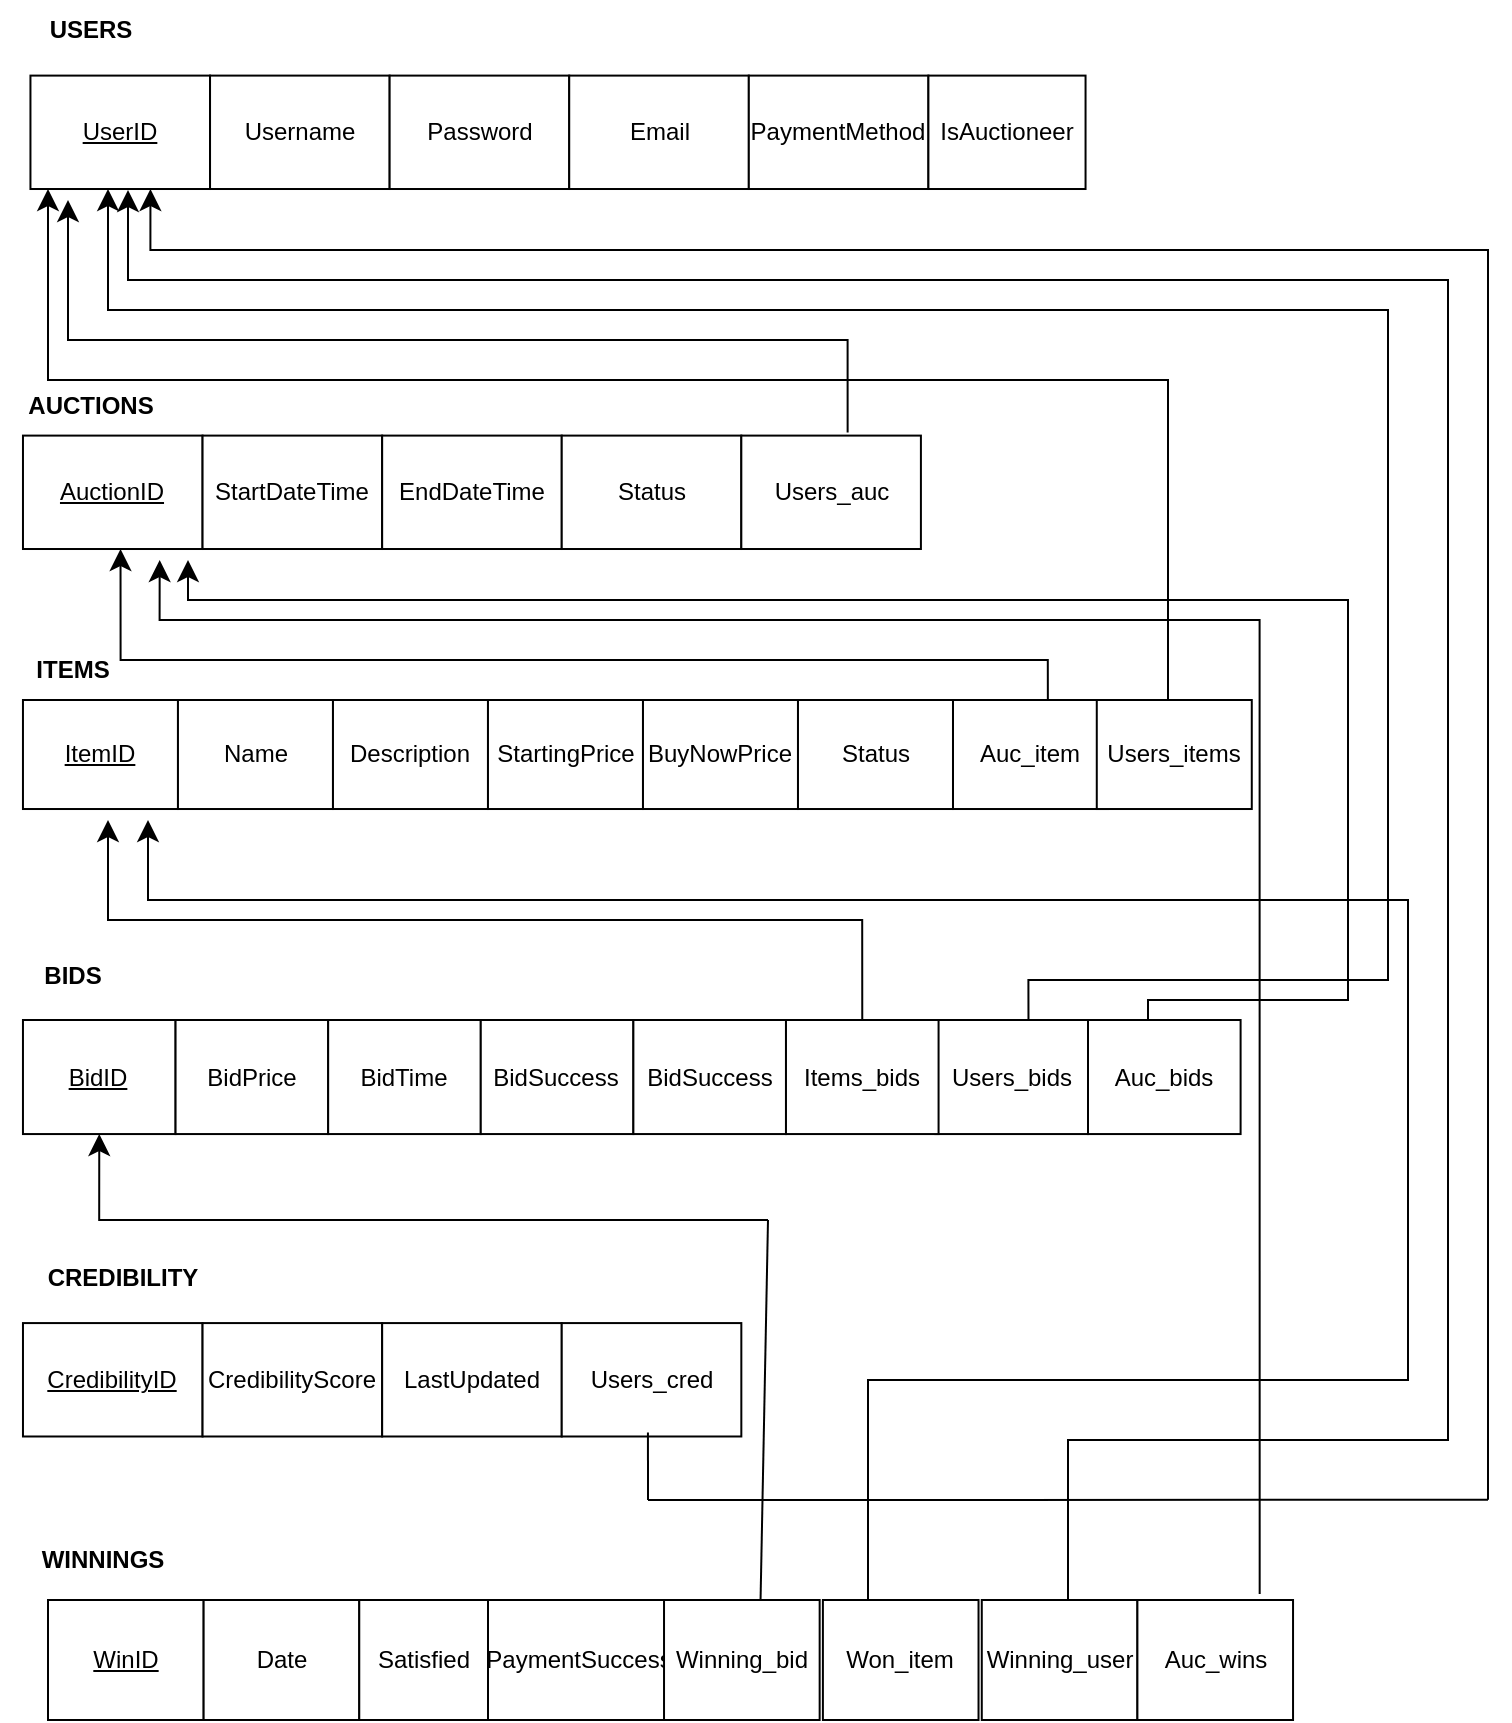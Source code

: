 <mxfile version="24.8.4">
  <diagram name="Page-1" id="BnYVNKoPdC0fC8qjrAS4">
    <mxGraphModel dx="954" dy="605" grid="1" gridSize="10" guides="1" tooltips="1" connect="1" arrows="1" fold="1" page="1" pageScale="1" pageWidth="850" pageHeight="1100" math="0" shadow="0">
      <root>
        <mxCell id="0" />
        <mxCell id="1" parent="0" />
        <mxCell id="_s3bPg3lB8pmkuJawsRT-1" value="&lt;u&gt;UserID&lt;/u&gt;" style="rounded=0;whiteSpace=wrap;html=1;container=0;" parent="1" vertex="1">
          <mxGeometry x="41.224" y="67.802" width="89.796" height="56.703" as="geometry" />
        </mxCell>
        <mxCell id="_s3bPg3lB8pmkuJawsRT-2" value="Username" style="rounded=0;whiteSpace=wrap;html=1;container=0;" parent="1" vertex="1">
          <mxGeometry x="131.02" y="67.802" width="89.796" height="56.703" as="geometry" />
        </mxCell>
        <mxCell id="_s3bPg3lB8pmkuJawsRT-3" value="Password" style="rounded=0;whiteSpace=wrap;html=1;container=0;" parent="1" vertex="1">
          <mxGeometry x="220.816" y="67.802" width="89.796" height="56.703" as="geometry" />
        </mxCell>
        <mxCell id="_s3bPg3lB8pmkuJawsRT-4" value="Email" style="rounded=0;whiteSpace=wrap;html=1;container=0;" parent="1" vertex="1">
          <mxGeometry x="310.612" y="67.802" width="89.796" height="56.703" as="geometry" />
        </mxCell>
        <mxCell id="_s3bPg3lB8pmkuJawsRT-5" value="PaymentMethod" style="rounded=0;whiteSpace=wrap;html=1;container=0;" parent="1" vertex="1">
          <mxGeometry x="400.408" y="67.802" width="89.796" height="56.703" as="geometry" />
        </mxCell>
        <mxCell id="_s3bPg3lB8pmkuJawsRT-6" value="IsAuctioneer" style="rounded=0;whiteSpace=wrap;html=1;container=0;" parent="1" vertex="1">
          <mxGeometry x="490.204" y="67.802" width="78.571" height="56.703" as="geometry" />
        </mxCell>
        <mxCell id="_s3bPg3lB8pmkuJawsRT-7" value="&lt;b&gt;USERS&lt;/b&gt;" style="text;html=1;align=center;verticalAlign=middle;resizable=0;points=[];autosize=1;strokeColor=none;fillColor=none;container=0;" parent="1" vertex="1">
          <mxGeometry x="41.224" y="30" width="60" height="30" as="geometry" />
        </mxCell>
        <mxCell id="_s3bPg3lB8pmkuJawsRT-14" value="&lt;b&gt;ITEMS&lt;/b&gt;" style="text;html=1;align=center;verticalAlign=middle;resizable=0;points=[];autosize=1;strokeColor=none;fillColor=none;container=0;" parent="1" vertex="1">
          <mxGeometry x="32.484" y="350.0" width="60" height="30" as="geometry" />
        </mxCell>
        <mxCell id="_s3bPg3lB8pmkuJawsRT-24" value="&lt;b&gt;BIDS&lt;/b&gt;" style="text;html=1;align=center;verticalAlign=middle;resizable=0;points=[];autosize=1;strokeColor=none;fillColor=none;container=0;" parent="1" vertex="1">
          <mxGeometry x="37.483" y="502.527" width="50" height="30" as="geometry" />
        </mxCell>
        <mxCell id="_s3bPg3lB8pmkuJawsRT-25" value="&lt;u&gt;CredibilityID&lt;/u&gt;" style="rounded=0;whiteSpace=wrap;html=1;container=0;" parent="1" vertex="1">
          <mxGeometry x="37.483" y="691.538" width="89.796" height="56.703" as="geometry" />
        </mxCell>
        <mxCell id="_s3bPg3lB8pmkuJawsRT-26" value="CredibilityScore" style="rounded=0;whiteSpace=wrap;html=1;container=0;" parent="1" vertex="1">
          <mxGeometry x="127.279" y="691.538" width="89.796" height="56.703" as="geometry" />
        </mxCell>
        <mxCell id="_s3bPg3lB8pmkuJawsRT-27" value="LastUpdated" style="rounded=0;whiteSpace=wrap;html=1;container=0;" parent="1" vertex="1">
          <mxGeometry x="217.075" y="691.538" width="89.796" height="56.703" as="geometry" />
        </mxCell>
        <mxCell id="_s3bPg3lB8pmkuJawsRT-28" value="&lt;b&gt;CREDIBILITY&lt;/b&gt;" style="text;html=1;align=center;verticalAlign=middle;resizable=0;points=[];autosize=1;strokeColor=none;fillColor=none;container=0;" parent="1" vertex="1">
          <mxGeometry x="37.483" y="653.736" width="100" height="30" as="geometry" />
        </mxCell>
        <mxCell id="_s3bPg3lB8pmkuJawsRT-33" value="&lt;b&gt;WINNINGS&lt;/b&gt;" style="text;html=1;align=center;verticalAlign=middle;resizable=0;points=[];autosize=1;strokeColor=none;fillColor=none;container=0;" parent="1" vertex="1">
          <mxGeometry x="37.483" y="795.495" width="80" height="30" as="geometry" />
        </mxCell>
        <mxCell id="_s3bPg3lB8pmkuJawsRT-39" value="Users_cred" style="rounded=0;whiteSpace=wrap;html=1;container=0;" parent="1" vertex="1">
          <mxGeometry x="306.871" y="691.538" width="89.796" height="56.703" as="geometry" />
        </mxCell>
        <mxCell id="_s3bPg3lB8pmkuJawsRT-42" value="" style="group" parent="1" vertex="1" connectable="0">
          <mxGeometry x="410" y="640" height="70" as="geometry" />
        </mxCell>
        <mxCell id="_s3bPg3lB8pmkuJawsRT-37" value="" style="edgeStyle=segmentEdgeStyle;endArrow=classic;html=1;curved=0;rounded=0;endSize=8;startSize=8;entryX=0.5;entryY=1;entryDx=0;entryDy=0;" parent="_s3bPg3lB8pmkuJawsRT-42" target="_s3bPg3lB8pmkuJawsRT-20" edge="1">
          <mxGeometry width="50" height="50" relative="1" as="geometry">
            <mxPoint as="sourcePoint" />
            <mxPoint x="-37.415" y="795.969" as="targetPoint" />
          </mxGeometry>
        </mxCell>
        <mxCell id="_s3bPg3lB8pmkuJawsRT-54" value="&lt;u&gt;AuctionID&lt;/u&gt;" style="rounded=0;whiteSpace=wrap;html=1;container=0;" parent="1" vertex="1">
          <mxGeometry x="37.484" y="247.801" width="89.796" height="56.703" as="geometry" />
        </mxCell>
        <mxCell id="_s3bPg3lB8pmkuJawsRT-55" value="StartDateTime" style="rounded=0;whiteSpace=wrap;html=1;container=0;" parent="1" vertex="1">
          <mxGeometry x="127.28" y="247.801" width="89.796" height="56.703" as="geometry" />
        </mxCell>
        <mxCell id="_s3bPg3lB8pmkuJawsRT-56" value="EndDateTime" style="rounded=0;whiteSpace=wrap;html=1;container=0;" parent="1" vertex="1">
          <mxGeometry x="217.076" y="247.801" width="89.796" height="56.703" as="geometry" />
        </mxCell>
        <mxCell id="_s3bPg3lB8pmkuJawsRT-57" value="Status" style="rounded=0;whiteSpace=wrap;html=1;container=0;" parent="1" vertex="1">
          <mxGeometry x="306.872" y="247.801" width="89.796" height="56.703" as="geometry" />
        </mxCell>
        <mxCell id="_s3bPg3lB8pmkuJawsRT-58" value="&lt;b&gt;AUCTIONS&lt;/b&gt;" style="text;html=1;align=center;verticalAlign=middle;resizable=0;points=[];autosize=1;strokeColor=none;fillColor=none;container=0;" parent="1" vertex="1">
          <mxGeometry x="26.22" y="217.799" width="90" height="30" as="geometry" />
        </mxCell>
        <mxCell id="_s3bPg3lB8pmkuJawsRT-43" value="" style="edgeStyle=segmentEdgeStyle;endArrow=classic;html=1;curved=0;rounded=0;endSize=8;startSize=8;" parent="1" edge="1">
          <mxGeometry width="50" height="50" relative="1" as="geometry">
            <mxPoint x="770" y="194" as="sourcePoint" />
            <mxPoint x="101.22" y="124.51" as="targetPoint" />
            <Array as="points">
              <mxPoint x="770" y="194" />
              <mxPoint x="770" y="155" />
              <mxPoint x="101" y="155" />
            </Array>
          </mxGeometry>
        </mxCell>
        <mxCell id="_s3bPg3lB8pmkuJawsRT-44" value="" style="endArrow=none;html=1;rounded=0;" parent="1" edge="1">
          <mxGeometry width="50" height="50" relative="1" as="geometry">
            <mxPoint x="770" y="779.89" as="sourcePoint" />
            <mxPoint x="770" y="190" as="targetPoint" />
          </mxGeometry>
        </mxCell>
        <mxCell id="_s3bPg3lB8pmkuJawsRT-45" value="" style="endArrow=none;html=1;rounded=0;" parent="1" edge="1">
          <mxGeometry width="50" height="50" relative="1" as="geometry">
            <mxPoint x="350" y="780" as="sourcePoint" />
            <mxPoint x="770" y="779.89" as="targetPoint" />
          </mxGeometry>
        </mxCell>
        <mxCell id="_s3bPg3lB8pmkuJawsRT-46" value="" style="endArrow=none;html=1;rounded=0;entryX=0.48;entryY=0.965;entryDx=0;entryDy=0;entryPerimeter=0;" parent="1" target="_s3bPg3lB8pmkuJawsRT-39" edge="1">
          <mxGeometry width="50" height="50" relative="1" as="geometry">
            <mxPoint x="350" y="780" as="sourcePoint" />
            <mxPoint x="420" y="749.89" as="targetPoint" />
          </mxGeometry>
        </mxCell>
        <mxCell id="_s3bPg3lB8pmkuJawsRT-65" value="" style="edgeStyle=segmentEdgeStyle;endArrow=classic;html=1;curved=0;rounded=0;endSize=8;startSize=8;exitX=0.612;exitY=-0.01;exitDx=0;exitDy=0;exitPerimeter=0;" parent="1" source="_s3bPg3lB8pmkuJawsRT-64" edge="1">
          <mxGeometry width="50" height="50" relative="1" as="geometry">
            <mxPoint x="630" y="344" as="sourcePoint" />
            <mxPoint x="86.26" y="304.5" as="targetPoint" />
            <Array as="points">
              <mxPoint x="550" y="360" />
              <mxPoint x="86" y="360" />
            </Array>
          </mxGeometry>
        </mxCell>
        <mxCell id="_s3bPg3lB8pmkuJawsRT-69" value="" style="edgeStyle=segmentEdgeStyle;endArrow=classic;html=1;curved=0;rounded=0;endSize=8;startSize=8;exitX=0.61;exitY=0.016;exitDx=0;exitDy=0;exitPerimeter=0;" parent="1" source="_s3bPg3lB8pmkuJawsRT-68" edge="1">
          <mxGeometry width="50" height="50" relative="1" as="geometry">
            <mxPoint x="570" y="540" as="sourcePoint" />
            <mxPoint x="80" y="124.51" as="targetPoint" />
            <Array as="points">
              <mxPoint x="540" y="520" />
              <mxPoint x="720" y="520" />
              <mxPoint x="720" y="185" />
              <mxPoint x="80" y="185" />
            </Array>
          </mxGeometry>
        </mxCell>
        <mxCell id="_s3bPg3lB8pmkuJawsRT-8" value="&lt;u&gt;ItemID&lt;/u&gt;" style="rounded=0;whiteSpace=wrap;html=1;container=0;" parent="1" vertex="1">
          <mxGeometry x="37.48" y="380" width="77.502" height="54.51" as="geometry" />
        </mxCell>
        <mxCell id="_s3bPg3lB8pmkuJawsRT-9" value="Name" style="rounded=0;whiteSpace=wrap;html=1;container=0;" parent="1" vertex="1">
          <mxGeometry x="114.982" y="380" width="77.502" height="54.51" as="geometry" />
        </mxCell>
        <mxCell id="_s3bPg3lB8pmkuJawsRT-10" value="Description" style="rounded=0;whiteSpace=wrap;html=1;container=0;" parent="1" vertex="1">
          <mxGeometry x="192.485" y="380" width="77.502" height="54.51" as="geometry" />
        </mxCell>
        <mxCell id="_s3bPg3lB8pmkuJawsRT-11" value="StartingPrice" style="rounded=0;whiteSpace=wrap;html=1;container=0;" parent="1" vertex="1">
          <mxGeometry x="269.987" y="380" width="77.502" height="54.51" as="geometry" />
        </mxCell>
        <mxCell id="_s3bPg3lB8pmkuJawsRT-12" value="BuyNowPrice" style="rounded=0;whiteSpace=wrap;html=1;container=0;" parent="1" vertex="1">
          <mxGeometry x="347.489" y="380" width="77.502" height="54.51" as="geometry" />
        </mxCell>
        <mxCell id="_s3bPg3lB8pmkuJawsRT-13" value="Status" style="rounded=0;whiteSpace=wrap;html=1;container=0;" parent="1" vertex="1">
          <mxGeometry x="424.992" y="380" width="77.502" height="54.51" as="geometry" />
        </mxCell>
        <mxCell id="_s3bPg3lB8pmkuJawsRT-64" value="Auc_item" style="rounded=0;whiteSpace=wrap;html=1;container=0;" parent="1" vertex="1">
          <mxGeometry x="502.498" y="380" width="77.502" height="54.51" as="geometry" />
        </mxCell>
        <mxCell id="_s3bPg3lB8pmkuJawsRT-85" value="Users_items" style="rounded=0;whiteSpace=wrap;html=1;container=0;" parent="1" vertex="1">
          <mxGeometry x="574.388" y="380" width="77.502" height="54.51" as="geometry" />
        </mxCell>
        <mxCell id="_s3bPg3lB8pmkuJawsRT-87" value="" style="edgeStyle=segmentEdgeStyle;endArrow=classic;html=1;curved=0;rounded=0;endSize=8;startSize=8;exitX=0.5;exitY=0;exitDx=0;exitDy=0;" parent="1" source="_s3bPg3lB8pmkuJawsRT-85" edge="1">
          <mxGeometry width="50" height="50" relative="1" as="geometry">
            <mxPoint x="610" y="220" as="sourcePoint" />
            <mxPoint x="50" y="124.51" as="targetPoint" />
            <Array as="points">
              <mxPoint x="610" y="380" />
              <mxPoint x="610" y="220" />
              <mxPoint x="50" y="220" />
            </Array>
          </mxGeometry>
        </mxCell>
        <mxCell id="_s3bPg3lB8pmkuJawsRT-88" value="Users_auc" style="rounded=0;whiteSpace=wrap;html=1;container=0;" parent="1" vertex="1">
          <mxGeometry x="396.662" y="247.801" width="89.796" height="56.703" as="geometry" />
        </mxCell>
        <mxCell id="_s3bPg3lB8pmkuJawsRT-89" value="" style="edgeStyle=segmentEdgeStyle;endArrow=classic;html=1;curved=0;rounded=0;endSize=8;startSize=8;exitX=0.592;exitY=-0.027;exitDx=0;exitDy=0;exitPerimeter=0;" parent="1" source="_s3bPg3lB8pmkuJawsRT-88" edge="1">
          <mxGeometry width="50" height="50" relative="1" as="geometry">
            <mxPoint x="450" y="240" as="sourcePoint" />
            <mxPoint x="60" y="130" as="targetPoint" />
            <Array as="points">
              <mxPoint x="450" y="200" />
              <mxPoint x="60" y="200" />
            </Array>
          </mxGeometry>
        </mxCell>
        <mxCell id="_s3bPg3lB8pmkuJawsRT-99" value="" style="endArrow=none;html=1;rounded=0;exitX=0.62;exitY=0.011;exitDx=0;exitDy=0;exitPerimeter=0;" parent="1" source="_s3bPg3lB8pmkuJawsRT-34" edge="1">
          <mxGeometry width="50" height="50" relative="1" as="geometry">
            <mxPoint x="440" y="710" as="sourcePoint" />
            <mxPoint x="410" y="640" as="targetPoint" />
          </mxGeometry>
        </mxCell>
        <mxCell id="_s3bPg3lB8pmkuJawsRT-29" value="&lt;u&gt;WinID&lt;/u&gt;" style="rounded=0;whiteSpace=wrap;html=1;container=0;" parent="1" vertex="1">
          <mxGeometry x="50" y="830" width="77.814" height="60" as="geometry" />
        </mxCell>
        <mxCell id="_s3bPg3lB8pmkuJawsRT-30" value="Date" style="rounded=0;whiteSpace=wrap;html=1;container=0;" parent="1" vertex="1">
          <mxGeometry x="127.814" y="830" width="77.814" height="60" as="geometry" />
        </mxCell>
        <mxCell id="_s3bPg3lB8pmkuJawsRT-31" value="Satisfied" style="rounded=0;whiteSpace=wrap;html=1;container=0;" parent="1" vertex="1">
          <mxGeometry x="205.63" y="830" width="64.37" height="60" as="geometry" />
        </mxCell>
        <mxCell id="_s3bPg3lB8pmkuJawsRT-32" value="PaymentSuccess" style="rounded=0;whiteSpace=wrap;html=1;container=0;" parent="1" vertex="1">
          <mxGeometry x="270" y="830" width="91.26" height="60" as="geometry" />
        </mxCell>
        <mxCell id="_s3bPg3lB8pmkuJawsRT-34" value="Winning_bid" style="rounded=0;whiteSpace=wrap;html=1;container=0;" parent="1" vertex="1">
          <mxGeometry x="358.013" y="830" width="77.814" height="60" as="geometry" />
        </mxCell>
        <mxCell id="_s3bPg3lB8pmkuJawsRT-48" value="Won_item" style="rounded=0;whiteSpace=wrap;html=1;container=0;" parent="1" vertex="1">
          <mxGeometry x="437.451" y="830" width="77.814" height="60" as="geometry" />
        </mxCell>
        <mxCell id="_s3bPg3lB8pmkuJawsRT-74" value="Winning_user" style="rounded=0;whiteSpace=wrap;html=1;container=0;" parent="1" vertex="1">
          <mxGeometry x="516.889" y="830" width="77.814" height="60" as="geometry" />
        </mxCell>
        <mxCell id="_s3bPg3lB8pmkuJawsRT-95" value="Auc_wins" style="rounded=0;whiteSpace=wrap;html=1;container=0;" parent="1" vertex="1">
          <mxGeometry x="594.706" y="830" width="77.814" height="60" as="geometry" />
        </mxCell>
        <mxCell id="_s3bPg3lB8pmkuJawsRT-103" value="" style="edgeStyle=segmentEdgeStyle;endArrow=classic;html=1;curved=0;rounded=0;endSize=8;startSize=8;" parent="1" source="_s3bPg3lB8pmkuJawsRT-48" edge="1">
          <mxGeometry width="50" height="50" relative="1" as="geometry">
            <mxPoint x="460" y="710" as="sourcePoint" />
            <mxPoint x="100" y="440" as="targetPoint" />
            <Array as="points">
              <mxPoint x="460" y="720" />
              <mxPoint x="730" y="720" />
              <mxPoint x="730" y="480" />
              <mxPoint x="100" y="480" />
            </Array>
          </mxGeometry>
        </mxCell>
        <mxCell id="_s3bPg3lB8pmkuJawsRT-104" value="" style="edgeStyle=segmentEdgeStyle;endArrow=classic;html=1;curved=0;rounded=0;endSize=8;startSize=8;" parent="1" edge="1">
          <mxGeometry width="50" height="50" relative="1" as="geometry">
            <mxPoint x="655.84" y="827.01" as="sourcePoint" />
            <mxPoint x="105.84" y="310.01" as="targetPoint" />
            <Array as="points">
              <mxPoint x="655.84" y="340.01" />
              <mxPoint x="105.84" y="340.01" />
            </Array>
          </mxGeometry>
        </mxCell>
        <mxCell id="_s3bPg3lB8pmkuJawsRT-106" value="" style="edgeStyle=segmentEdgeStyle;endArrow=classic;html=1;curved=0;rounded=0;endSize=8;startSize=8;exitX=0.5;exitY=0;exitDx=0;exitDy=0;" parent="1" source="_s3bPg3lB8pmkuJawsRT-74" edge="1">
          <mxGeometry width="50" height="50" relative="1" as="geometry">
            <mxPoint x="560" y="820" as="sourcePoint" />
            <mxPoint x="90" y="125" as="targetPoint" />
            <Array as="points">
              <mxPoint x="560" y="830" />
              <mxPoint x="560" y="750" />
              <mxPoint x="750" y="750" />
              <mxPoint x="750" y="170" />
              <mxPoint x="90" y="170" />
              <mxPoint x="90" y="125" />
            </Array>
          </mxGeometry>
        </mxCell>
        <mxCell id="_s3bPg3lB8pmkuJawsRT-20" value="&lt;u&gt;BidID&lt;/u&gt;" style="rounded=0;whiteSpace=wrap;html=1;container=0;" parent="1" vertex="1">
          <mxGeometry x="37.48" y="540" width="76.301" height="57.03" as="geometry" />
        </mxCell>
        <mxCell id="_s3bPg3lB8pmkuJawsRT-21" value="BidPrice" style="rounded=0;whiteSpace=wrap;html=1;container=0;" parent="1" vertex="1">
          <mxGeometry x="113.781" y="540" width="76.301" height="57.03" as="geometry" />
        </mxCell>
        <mxCell id="_s3bPg3lB8pmkuJawsRT-22" value="BidTime" style="rounded=0;whiteSpace=wrap;html=1;container=0;" parent="1" vertex="1">
          <mxGeometry x="190.082" y="540" width="76.301" height="57.03" as="geometry" />
        </mxCell>
        <mxCell id="_s3bPg3lB8pmkuJawsRT-23" value="BidSuccess" style="rounded=0;whiteSpace=wrap;html=1;container=0;" parent="1" vertex="1">
          <mxGeometry x="266.383" y="540" width="76.301" height="57.03" as="geometry" />
        </mxCell>
        <mxCell id="_s3bPg3lB8pmkuJawsRT-68" value="Users_bids" style="rounded=0;whiteSpace=wrap;html=1;container=0;" parent="1" vertex="1">
          <mxGeometry x="493.699" y="540" width="76.301" height="57.03" as="geometry" />
        </mxCell>
        <mxCell id="_s3bPg3lB8pmkuJawsRT-90" value="BidSuccess" style="rounded=0;whiteSpace=wrap;html=1;container=0;" parent="1" vertex="1">
          <mxGeometry x="342.688" y="540" width="76.301" height="57.03" as="geometry" />
        </mxCell>
        <mxCell id="_s3bPg3lB8pmkuJawsRT-94" value="Items_bids" style="rounded=0;whiteSpace=wrap;html=1;container=0;" parent="1" vertex="1">
          <mxGeometry x="418.983" y="540" width="76.301" height="57.03" as="geometry" />
        </mxCell>
        <mxCell id="_s3bPg3lB8pmkuJawsRT-115" value="Auc_bids" style="rounded=0;whiteSpace=wrap;html=1;container=0;" parent="1" vertex="1">
          <mxGeometry x="569.999" y="540" width="76.301" height="57.03" as="geometry" />
        </mxCell>
        <mxCell id="_s3bPg3lB8pmkuJawsRT-116" value="" style="edgeStyle=segmentEdgeStyle;endArrow=classic;html=1;curved=0;rounded=0;endSize=8;startSize=8;" parent="1" edge="1">
          <mxGeometry width="50" height="50" relative="1" as="geometry">
            <mxPoint x="600" y="540" as="sourcePoint" />
            <mxPoint x="120" y="310" as="targetPoint" />
            <Array as="points">
              <mxPoint x="600" y="530" />
              <mxPoint x="700" y="530" />
              <mxPoint x="700" y="330" />
              <mxPoint x="120" y="330" />
            </Array>
          </mxGeometry>
        </mxCell>
        <mxCell id="YyuhBFXxIliqno2dXADM-1" value="" style="edgeStyle=segmentEdgeStyle;endArrow=classic;html=1;curved=0;rounded=0;endSize=8;startSize=8;exitX=0.5;exitY=0;exitDx=0;exitDy=0;" edge="1" parent="1" source="_s3bPg3lB8pmkuJawsRT-94">
          <mxGeometry width="50" height="50" relative="1" as="geometry">
            <mxPoint x="30" y="490" as="sourcePoint" />
            <mxPoint x="80" y="440" as="targetPoint" />
            <Array as="points">
              <mxPoint x="457" y="490" />
              <mxPoint x="80" y="490" />
            </Array>
          </mxGeometry>
        </mxCell>
      </root>
    </mxGraphModel>
  </diagram>
</mxfile>

